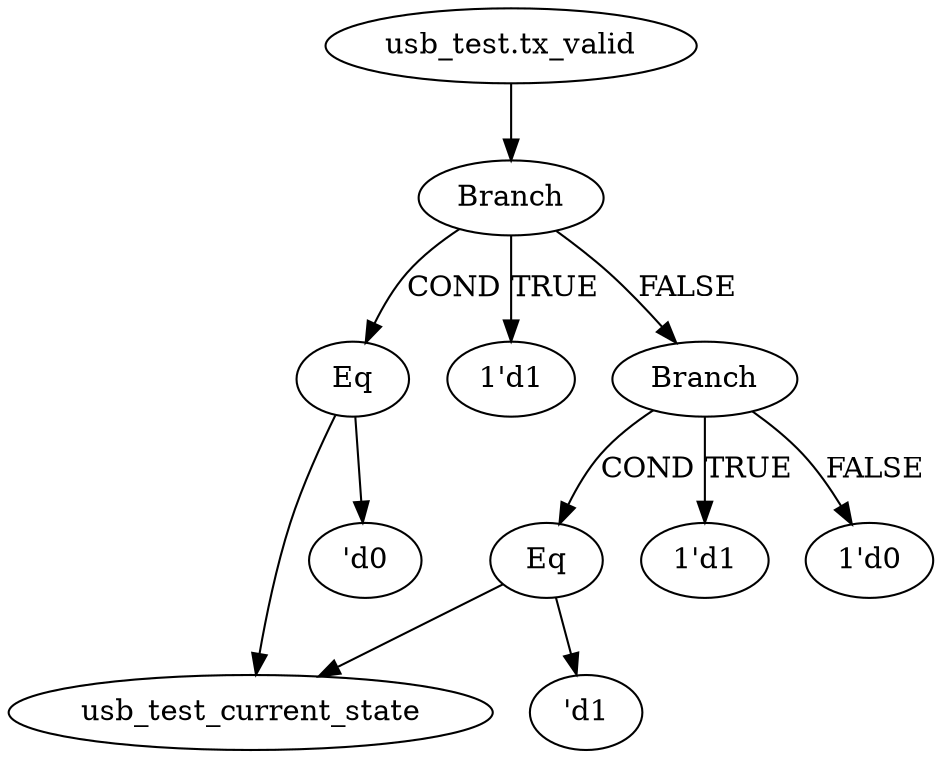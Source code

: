 strict digraph "" {
	node [label="\N"];
	"usb_test.tx_valid_graphrename_0"	[color=black,
		label="usb_test.tx_valid"];
	Branch_graphrename_1	[color=black,
		label=Branch];
	"usb_test.tx_valid_graphrename_0" -> Branch_graphrename_1	[color=black];
	Eq_graphrename_2	[color=black,
		label=Eq];
	Branch_graphrename_1 -> Eq_graphrename_2	[color=black,
		label=COND];
	"1'd1_graphrename_4"	[color=black,
		label="1'd1"];
	Branch_graphrename_1 -> "1'd1_graphrename_4"	[color=black,
		label=TRUE];
	Branch_graphrename_5	[color=black,
		label=Branch];
	Branch_graphrename_1 -> Branch_graphrename_5	[color=black,
		label=FALSE];
	usb_test_current_state	[color=black];
	Eq_graphrename_2 -> usb_test_current_state	[color=black];
	"'d0_graphrename_3"	[color=black,
		label="'d0"];
	Eq_graphrename_2 -> "'d0_graphrename_3"	[color=black];
	Eq_graphrename_6	[color=black,
		label=Eq];
	Branch_graphrename_5 -> Eq_graphrename_6	[color=black,
		label=COND];
	"1'd1_graphrename_8"	[color=black,
		label="1'd1"];
	Branch_graphrename_5 -> "1'd1_graphrename_8"	[color=black,
		label=TRUE];
	"1'd0_graphrename_9"	[color=black,
		label="1'd0"];
	Branch_graphrename_5 -> "1'd0_graphrename_9"	[color=black,
		label=FALSE];
	Eq_graphrename_6 -> usb_test_current_state	[color=black];
	"'d1_graphrename_7"	[color=black,
		label="'d1"];
	Eq_graphrename_6 -> "'d1_graphrename_7"	[color=black];
}
